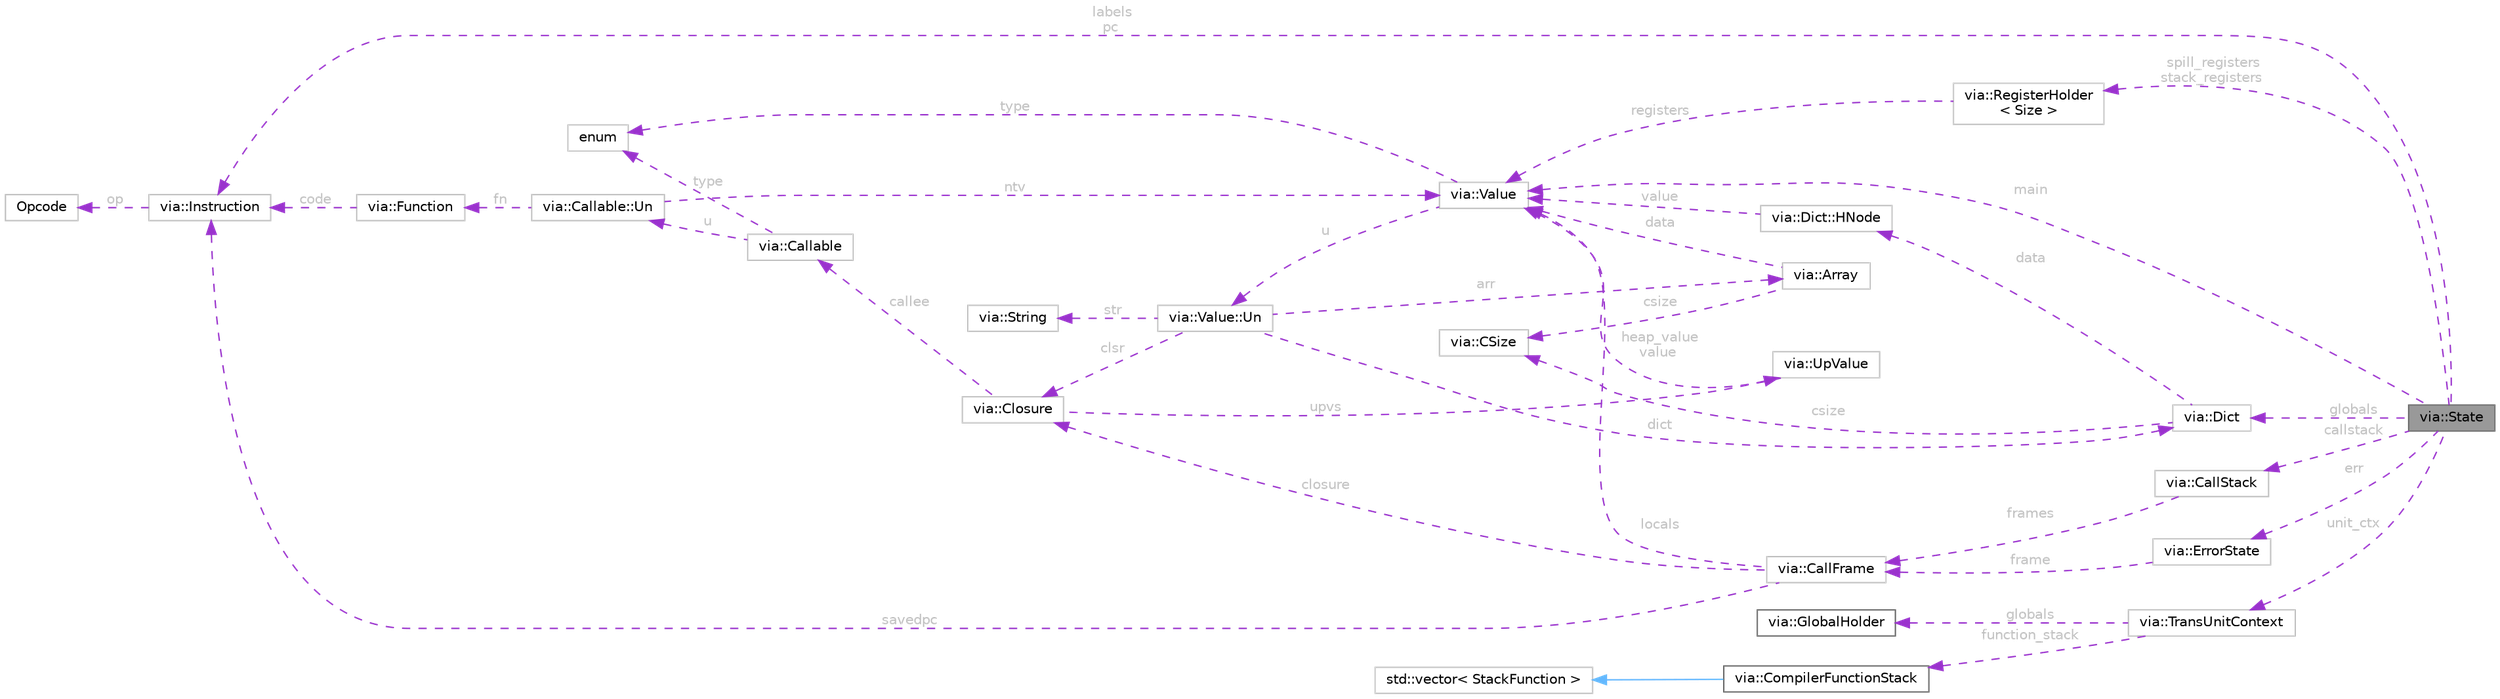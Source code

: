 digraph "via::State"
{
 // LATEX_PDF_SIZE
  bgcolor="transparent";
  edge [fontname=Helvetica,fontsize=10,labelfontname=Helvetica,labelfontsize=10];
  node [fontname=Helvetica,fontsize=10,shape=box,height=0.2,width=0.4];
  rankdir="LR";
  Node1 [id="Node000001",label="via::State",height=0.2,width=0.4,color="gray40", fillcolor="grey60", style="filled", fontcolor="black",tooltip=" "];
  Node2 -> Node1 [id="edge1_Node000001_Node000002",dir="back",color="darkorchid3",style="dashed",tooltip=" ",label=" labels\npc",fontcolor="grey" ];
  Node2 [id="Node000002",label="via::Instruction",height=0.2,width=0.4,color="grey75", fillcolor="white", style="filled",URL="$structvia_1_1Instruction.html",tooltip=" "];
  Node3 -> Node2 [id="edge2_Node000002_Node000003",dir="back",color="darkorchid3",style="dashed",tooltip=" ",label=" op",fontcolor="grey" ];
  Node3 [id="Node000003",label="Opcode",height=0.2,width=0.4,color="grey75", fillcolor="white", style="filled",tooltip=" "];
  Node4 -> Node1 [id="edge3_Node000001_Node000004",dir="back",color="darkorchid3",style="dashed",tooltip=" ",label=" globals",fontcolor="grey" ];
  Node4 [id="Node000004",label="via::Dict",height=0.2,width=0.4,color="grey75", fillcolor="white", style="filled",URL="$structvia_1_1Dict.html",tooltip=" "];
  Node5 -> Node4 [id="edge4_Node000004_Node000005",dir="back",color="darkorchid3",style="dashed",tooltip=" ",label=" data",fontcolor="grey" ];
  Node5 [id="Node000005",label="via::Dict::HNode",height=0.2,width=0.4,color="grey75", fillcolor="white", style="filled",URL="$structvia_1_1Dict_1_1HNode.html",tooltip=" "];
  Node6 -> Node5 [id="edge5_Node000005_Node000006",dir="back",color="darkorchid3",style="dashed",tooltip=" ",label=" value",fontcolor="grey" ];
  Node6 [id="Node000006",label="via::Value",height=0.2,width=0.4,color="grey75", fillcolor="white", style="filled",URL="$structvia_1_1Value.html",tooltip=" "];
  Node7 -> Node6 [id="edge6_Node000006_Node000007",dir="back",color="darkorchid3",style="dashed",tooltip=" ",label=" type",fontcolor="grey" ];
  Node7 [id="Node000007",label="enum",height=0.2,width=0.4,color="grey75", fillcolor="white", style="filled",tooltip=" "];
  Node8 -> Node6 [id="edge7_Node000006_Node000008",dir="back",color="darkorchid3",style="dashed",tooltip=" ",label=" u",fontcolor="grey" ];
  Node8 [id="Node000008",label="via::Value::Un",height=0.2,width=0.4,color="grey75", fillcolor="white", style="filled",URL="$unionvia_1_1Value_1_1Un.html",tooltip=" "];
  Node9 -> Node8 [id="edge8_Node000008_Node000009",dir="back",color="darkorchid3",style="dashed",tooltip=" ",label=" str",fontcolor="grey" ];
  Node9 [id="Node000009",label="via::String",height=0.2,width=0.4,color="grey75", fillcolor="white", style="filled",URL="$structvia_1_1String.html",tooltip=" "];
  Node10 -> Node8 [id="edge9_Node000008_Node000010",dir="back",color="darkorchid3",style="dashed",tooltip=" ",label=" arr",fontcolor="grey" ];
  Node10 [id="Node000010",label="via::Array",height=0.2,width=0.4,color="grey75", fillcolor="white", style="filled",URL="$structvia_1_1Array.html",tooltip=" "];
  Node6 -> Node10 [id="edge10_Node000010_Node000006",dir="back",color="darkorchid3",style="dashed",tooltip=" ",label=" data",fontcolor="grey" ];
  Node11 -> Node10 [id="edge11_Node000010_Node000011",dir="back",color="darkorchid3",style="dashed",tooltip=" ",label=" csize",fontcolor="grey" ];
  Node11 [id="Node000011",label="via::CSize",height=0.2,width=0.4,color="grey75", fillcolor="white", style="filled",URL="$structvia_1_1CSize.html",tooltip=" "];
  Node4 -> Node8 [id="edge12_Node000008_Node000004",dir="back",color="darkorchid3",style="dashed",tooltip=" ",label=" dict",fontcolor="grey" ];
  Node12 -> Node8 [id="edge13_Node000008_Node000012",dir="back",color="darkorchid3",style="dashed",tooltip=" ",label=" clsr",fontcolor="grey" ];
  Node12 [id="Node000012",label="via::Closure",height=0.2,width=0.4,color="grey75", fillcolor="white", style="filled",URL="$structvia_1_1Closure.html",tooltip=" "];
  Node13 -> Node12 [id="edge14_Node000012_Node000013",dir="back",color="darkorchid3",style="dashed",tooltip=" ",label=" callee",fontcolor="grey" ];
  Node13 [id="Node000013",label="via::Callable",height=0.2,width=0.4,color="grey75", fillcolor="white", style="filled",URL="$structvia_1_1Callable.html",tooltip=" "];
  Node7 -> Node13 [id="edge15_Node000013_Node000007",dir="back",color="darkorchid3",style="dashed",tooltip=" ",label=" type",fontcolor="grey" ];
  Node14 -> Node13 [id="edge16_Node000013_Node000014",dir="back",color="darkorchid3",style="dashed",tooltip=" ",label=" u",fontcolor="grey" ];
  Node14 [id="Node000014",label="via::Callable::Un",height=0.2,width=0.4,color="grey75", fillcolor="white", style="filled",URL="$unionvia_1_1Callable_1_1Un.html",tooltip=" "];
  Node15 -> Node14 [id="edge17_Node000014_Node000015",dir="back",color="darkorchid3",style="dashed",tooltip=" ",label=" fn",fontcolor="grey" ];
  Node15 [id="Node000015",label="via::Function",height=0.2,width=0.4,color="grey75", fillcolor="white", style="filled",URL="$structvia_1_1Function.html",tooltip=" "];
  Node2 -> Node15 [id="edge18_Node000015_Node000002",dir="back",color="darkorchid3",style="dashed",tooltip=" ",label=" code",fontcolor="grey" ];
  Node6 -> Node14 [id="edge19_Node000014_Node000006",dir="back",color="darkorchid3",style="dashed",tooltip=" ",label=" ntv",fontcolor="grey" ];
  Node16 -> Node12 [id="edge20_Node000012_Node000016",dir="back",color="darkorchid3",style="dashed",tooltip=" ",label=" upvs",fontcolor="grey" ];
  Node16 [id="Node000016",label="via::UpValue",height=0.2,width=0.4,color="grey75", fillcolor="white", style="filled",URL="$structvia_1_1UpValue.html",tooltip=" "];
  Node6 -> Node16 [id="edge21_Node000016_Node000006",dir="back",color="darkorchid3",style="dashed",tooltip=" ",label=" heap_value\nvalue",fontcolor="grey" ];
  Node11 -> Node4 [id="edge22_Node000004_Node000011",dir="back",color="darkorchid3",style="dashed",tooltip=" ",label=" csize",fontcolor="grey" ];
  Node17 -> Node1 [id="edge23_Node000001_Node000017",dir="back",color="darkorchid3",style="dashed",tooltip=" ",label=" callstack",fontcolor="grey" ];
  Node17 [id="Node000017",label="via::CallStack",height=0.2,width=0.4,color="grey75", fillcolor="white", style="filled",URL="$structvia_1_1CallStack.html",tooltip=" "];
  Node18 -> Node17 [id="edge24_Node000017_Node000018",dir="back",color="darkorchid3",style="dashed",tooltip=" ",label=" frames",fontcolor="grey" ];
  Node18 [id="Node000018",label="via::CallFrame",height=0.2,width=0.4,color="grey75", fillcolor="white", style="filled",URL="$structvia_1_1CallFrame.html",tooltip=" "];
  Node12 -> Node18 [id="edge25_Node000018_Node000012",dir="back",color="darkorchid3",style="dashed",tooltip=" ",label=" closure",fontcolor="grey" ];
  Node6 -> Node18 [id="edge26_Node000018_Node000006",dir="back",color="darkorchid3",style="dashed",tooltip=" ",label=" locals",fontcolor="grey" ];
  Node2 -> Node18 [id="edge27_Node000018_Node000002",dir="back",color="darkorchid3",style="dashed",tooltip=" ",label=" savedpc",fontcolor="grey" ];
  Node19 -> Node1 [id="edge28_Node000001_Node000019",dir="back",color="darkorchid3",style="dashed",tooltip=" ",label=" err",fontcolor="grey" ];
  Node19 [id="Node000019",label="via::ErrorState",height=0.2,width=0.4,color="grey75", fillcolor="white", style="filled",URL="$structvia_1_1ErrorState.html",tooltip=" "];
  Node18 -> Node19 [id="edge29_Node000019_Node000018",dir="back",color="darkorchid3",style="dashed",tooltip=" ",label=" frame",fontcolor="grey" ];
  Node6 -> Node1 [id="edge30_Node000001_Node000006",dir="back",color="darkorchid3",style="dashed",tooltip=" ",label=" main",fontcolor="grey" ];
  Node20 -> Node1 [id="edge31_Node000001_Node000020",dir="back",color="darkorchid3",style="dashed",tooltip=" ",label=" spill_registers\nstack_registers",fontcolor="grey" ];
  Node20 [id="Node000020",label="via::RegisterHolder\l\< Size \>",height=0.2,width=0.4,color="grey75", fillcolor="white", style="filled",URL="$structvia_1_1RegisterHolder.html",tooltip=" "];
  Node6 -> Node20 [id="edge32_Node000020_Node000006",dir="back",color="darkorchid3",style="dashed",tooltip=" ",label=" registers",fontcolor="grey" ];
  Node21 -> Node1 [id="edge33_Node000001_Node000021",dir="back",color="darkorchid3",style="dashed",tooltip=" ",label=" unit_ctx",fontcolor="grey" ];
  Node21 [id="Node000021",label="via::TransUnitContext",height=0.2,width=0.4,color="grey75", fillcolor="white", style="filled",URL="$classvia_1_1TransUnitContext.html",tooltip=" "];
  Node22 -> Node21 [id="edge34_Node000021_Node000022",dir="back",color="darkorchid3",style="dashed",tooltip=" ",label=" globals",fontcolor="grey" ];
  Node22 [id="Node000022",label="via::GlobalHolder",height=0.2,width=0.4,color="gray40", fillcolor="white", style="filled",URL="$classvia_1_1GlobalHolder.html",tooltip="Contains globals."];
  Node23 -> Node21 [id="edge35_Node000021_Node000023",dir="back",color="darkorchid3",style="dashed",tooltip=" ",label=" function_stack",fontcolor="grey" ];
  Node23 [id="Node000023",label="via::CompilerFunctionStack",height=0.2,width=0.4,color="gray40", fillcolor="white", style="filled",URL="$classvia_1_1CompilerFunctionStack.html",tooltip="Stack of active functions used during compilation."];
  Node24 -> Node23 [id="edge36_Node000023_Node000024",dir="back",color="steelblue1",style="solid",tooltip=" "];
  Node24 [id="Node000024",label="std::vector\< StackFunction \>",height=0.2,width=0.4,color="grey75", fillcolor="white", style="filled",tooltip=" "];
}
